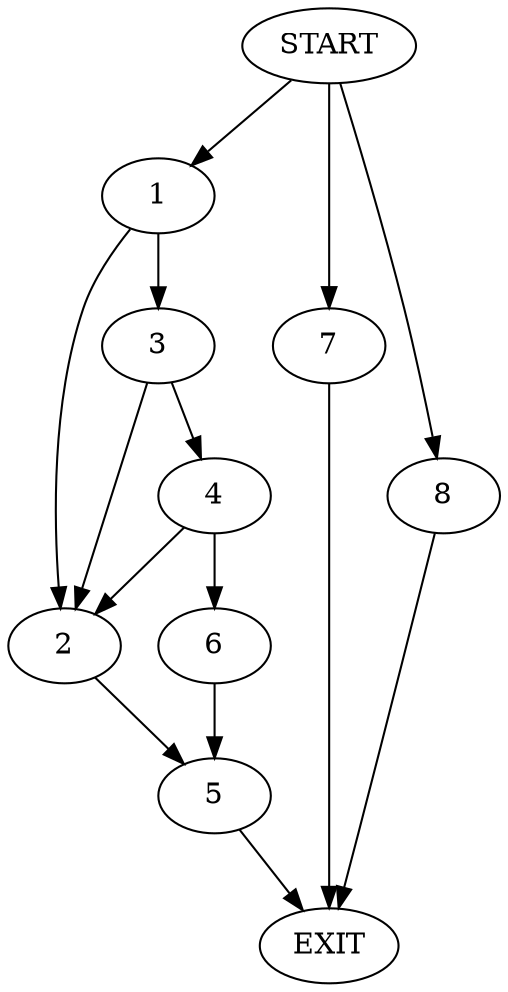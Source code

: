 digraph {
0 [label="START"]
9 [label="EXIT"]
0 -> 1
1 -> 2
1 -> 3
3 -> 2
3 -> 4
2 -> 5
4 -> 2
4 -> 6
6 -> 5
5 -> 9
0 -> 7
7 -> 9
0 -> 8
8 -> 9
}
